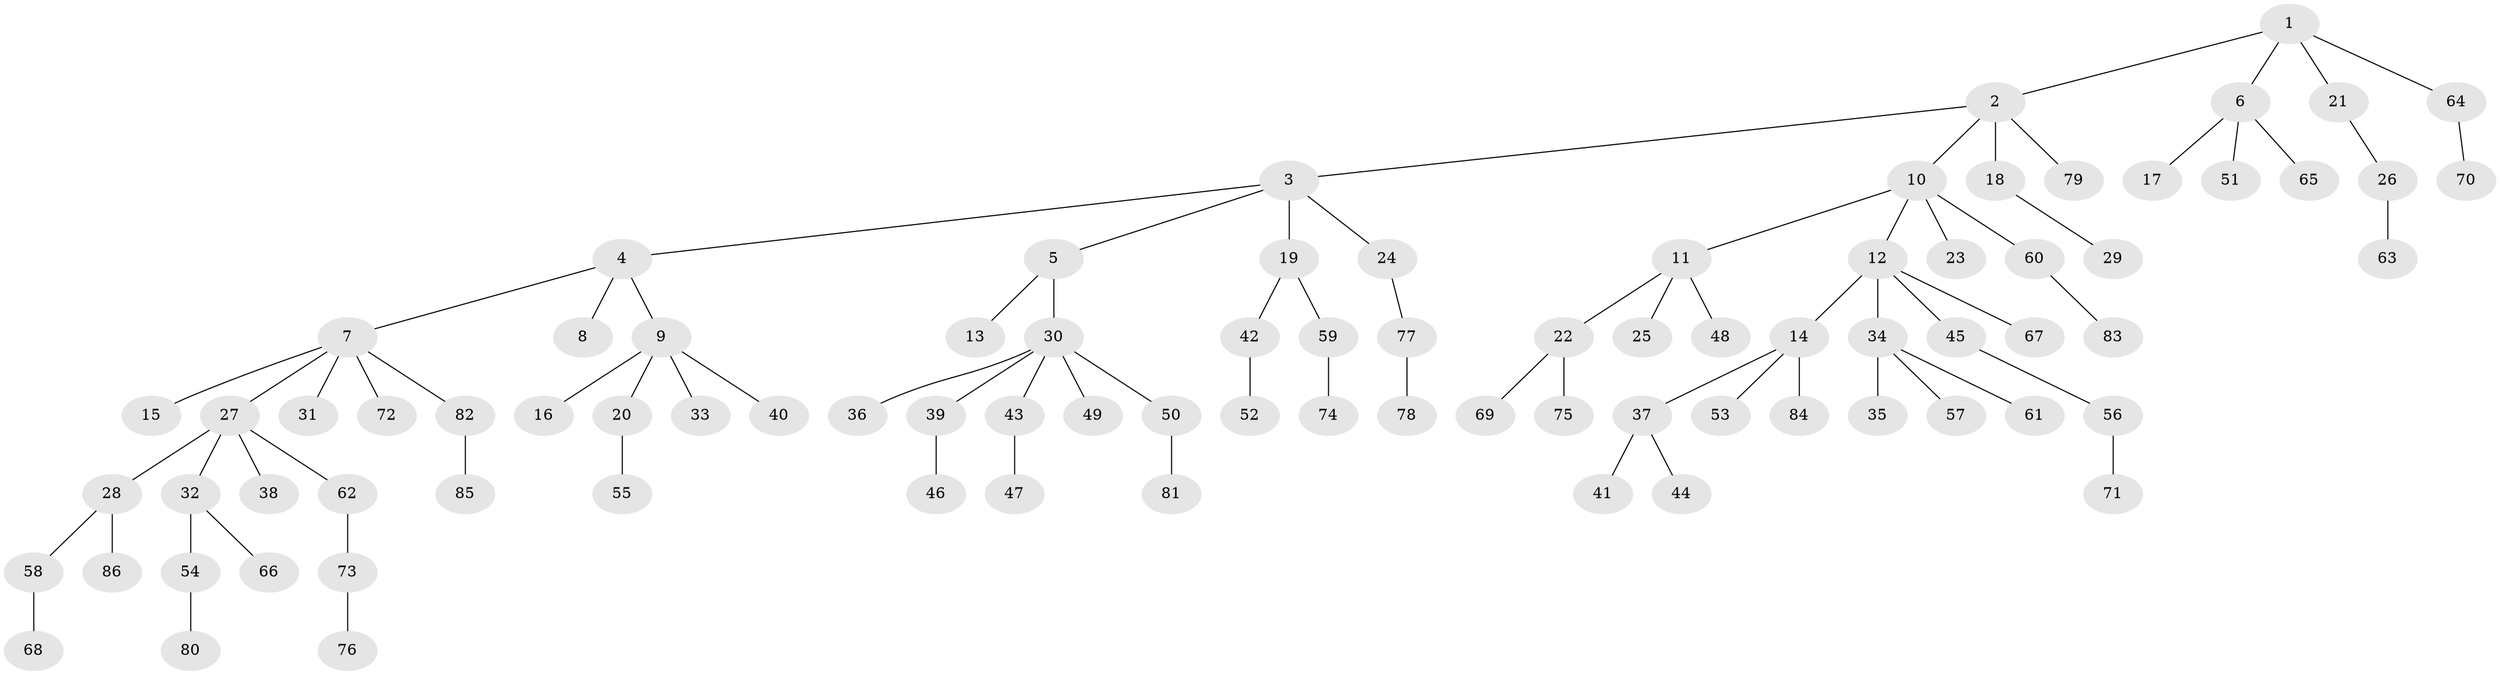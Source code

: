 // Generated by graph-tools (version 1.1) at 2025/15/03/09/25 04:15:38]
// undirected, 86 vertices, 85 edges
graph export_dot {
graph [start="1"]
  node [color=gray90,style=filled];
  1;
  2;
  3;
  4;
  5;
  6;
  7;
  8;
  9;
  10;
  11;
  12;
  13;
  14;
  15;
  16;
  17;
  18;
  19;
  20;
  21;
  22;
  23;
  24;
  25;
  26;
  27;
  28;
  29;
  30;
  31;
  32;
  33;
  34;
  35;
  36;
  37;
  38;
  39;
  40;
  41;
  42;
  43;
  44;
  45;
  46;
  47;
  48;
  49;
  50;
  51;
  52;
  53;
  54;
  55;
  56;
  57;
  58;
  59;
  60;
  61;
  62;
  63;
  64;
  65;
  66;
  67;
  68;
  69;
  70;
  71;
  72;
  73;
  74;
  75;
  76;
  77;
  78;
  79;
  80;
  81;
  82;
  83;
  84;
  85;
  86;
  1 -- 2;
  1 -- 6;
  1 -- 21;
  1 -- 64;
  2 -- 3;
  2 -- 10;
  2 -- 18;
  2 -- 79;
  3 -- 4;
  3 -- 5;
  3 -- 19;
  3 -- 24;
  4 -- 7;
  4 -- 8;
  4 -- 9;
  5 -- 13;
  5 -- 30;
  6 -- 17;
  6 -- 51;
  6 -- 65;
  7 -- 15;
  7 -- 27;
  7 -- 31;
  7 -- 72;
  7 -- 82;
  9 -- 16;
  9 -- 20;
  9 -- 33;
  9 -- 40;
  10 -- 11;
  10 -- 12;
  10 -- 23;
  10 -- 60;
  11 -- 22;
  11 -- 25;
  11 -- 48;
  12 -- 14;
  12 -- 34;
  12 -- 45;
  12 -- 67;
  14 -- 37;
  14 -- 53;
  14 -- 84;
  18 -- 29;
  19 -- 42;
  19 -- 59;
  20 -- 55;
  21 -- 26;
  22 -- 69;
  22 -- 75;
  24 -- 77;
  26 -- 63;
  27 -- 28;
  27 -- 32;
  27 -- 38;
  27 -- 62;
  28 -- 58;
  28 -- 86;
  30 -- 36;
  30 -- 39;
  30 -- 43;
  30 -- 49;
  30 -- 50;
  32 -- 54;
  32 -- 66;
  34 -- 35;
  34 -- 57;
  34 -- 61;
  37 -- 41;
  37 -- 44;
  39 -- 46;
  42 -- 52;
  43 -- 47;
  45 -- 56;
  50 -- 81;
  54 -- 80;
  56 -- 71;
  58 -- 68;
  59 -- 74;
  60 -- 83;
  62 -- 73;
  64 -- 70;
  73 -- 76;
  77 -- 78;
  82 -- 85;
}

